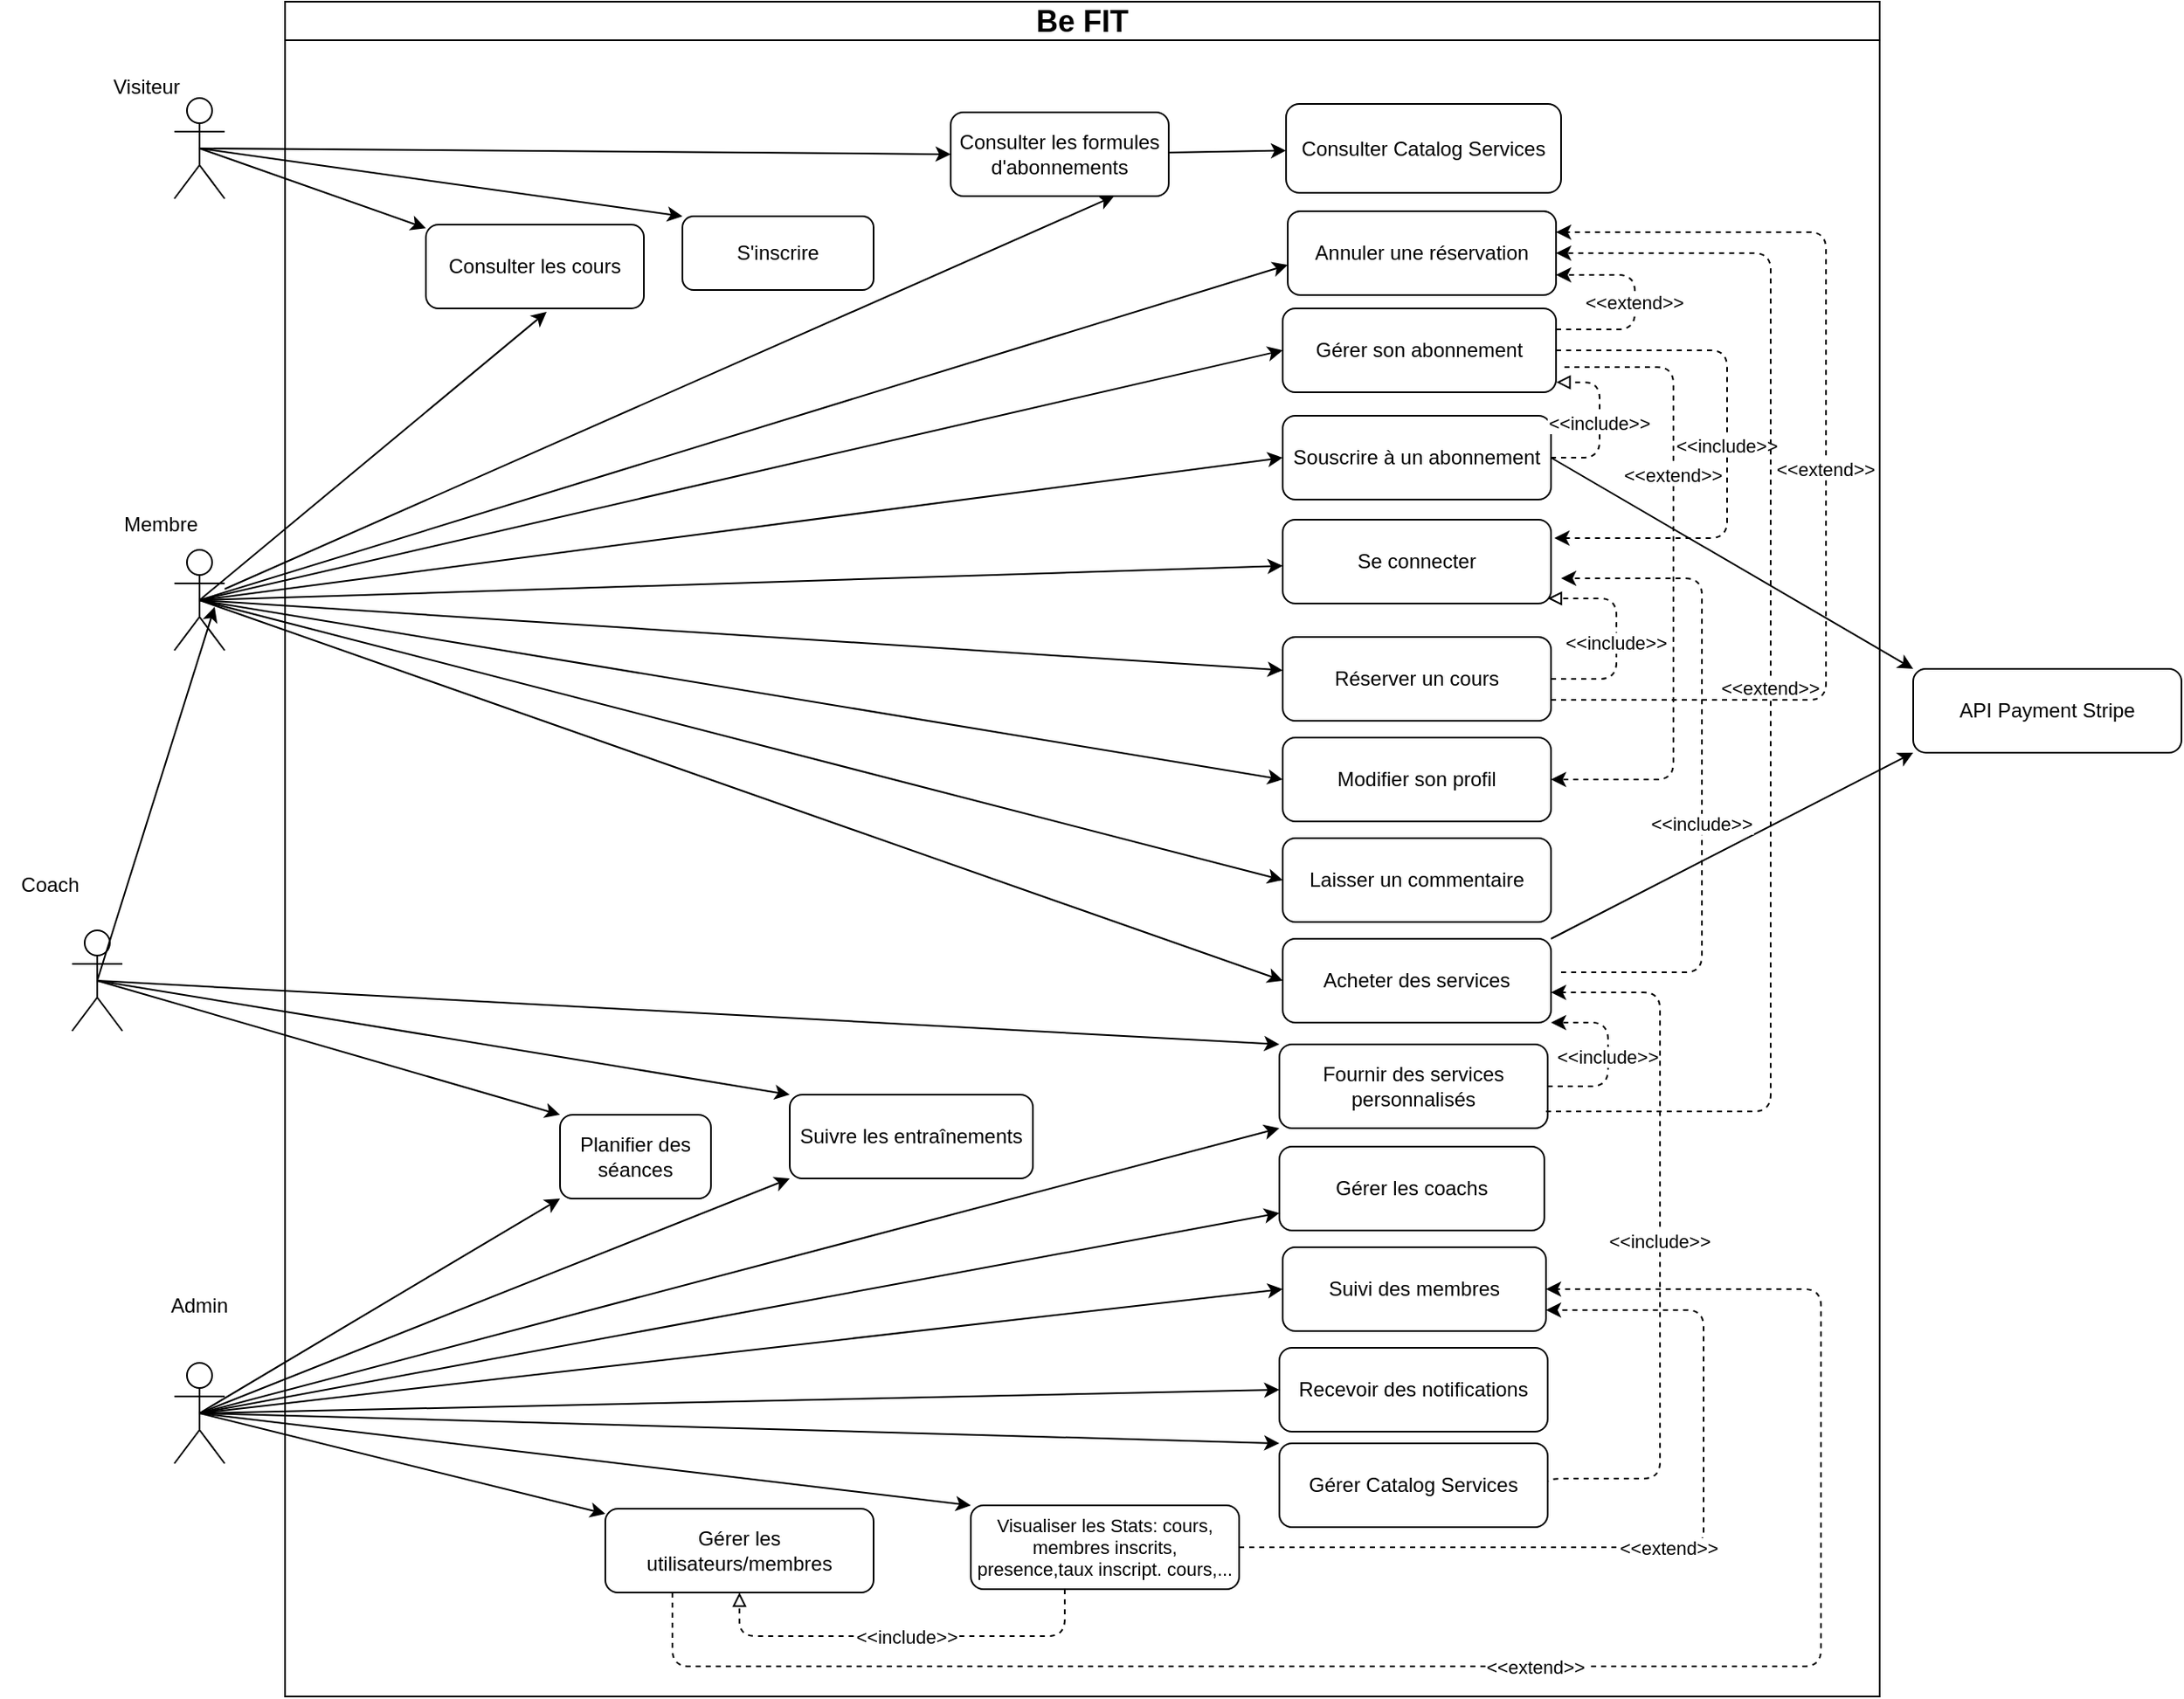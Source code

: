 <mxfile version="24.7.7">
  <diagram name="Page-1" id="NAnlpV8po5Nv_PaAFcBA">
    <mxGraphModel dx="2338" dy="1442" grid="0" gridSize="10" guides="1" tooltips="1" connect="1" arrows="1" fold="1" page="0" pageScale="1" pageWidth="827" pageHeight="1169" math="0" shadow="0">
      <root>
        <mxCell id="0" />
        <mxCell id="1" parent="0" />
        <mxCell id="6" value="Consulter les formules d&#39;abonnements" style="rounded=1;whiteSpace=wrap" parent="1" vertex="1">
          <mxGeometry x="402" y="-33" width="130" height="50" as="geometry" />
        </mxCell>
        <mxCell id="7" value="S&#39;inscrire" style="rounded=1;whiteSpace=wrap" parent="1" vertex="1">
          <mxGeometry x="242" y="29" width="114" height="44" as="geometry" />
        </mxCell>
        <mxCell id="8" value="Consulter les cours" style="rounded=1;whiteSpace=wrap" parent="1" vertex="1">
          <mxGeometry x="89" y="34" width="130" height="50" as="geometry" />
        </mxCell>
        <mxCell id="9" value="Consulter Catalog Services" style="rounded=1;whiteSpace=wrap" parent="1" vertex="1">
          <mxGeometry x="602" y="-38" width="164" height="53" as="geometry" />
        </mxCell>
        <mxCell id="10" value="Souscrire à un abonnement" style="rounded=1;whiteSpace=wrap" parent="1" vertex="1">
          <mxGeometry x="600" y="148" width="160" height="50" as="geometry" />
        </mxCell>
        <mxCell id="11" value="Réserver un cours" style="rounded=1;whiteSpace=wrap" parent="1" vertex="1">
          <mxGeometry x="600" y="280" width="160" height="50" as="geometry" />
        </mxCell>
        <mxCell id="12" value="Annuler une réservation" style="rounded=1;whiteSpace=wrap" parent="1" vertex="1">
          <mxGeometry x="603" y="26" width="160" height="50" as="geometry" />
        </mxCell>
        <mxCell id="13" value="Gérer son abonnement" style="rounded=1;whiteSpace=wrap" parent="1" vertex="1">
          <mxGeometry x="600" y="84" width="163" height="50" as="geometry" />
        </mxCell>
        <mxCell id="14" value="Se connecter" style="rounded=1;whiteSpace=wrap" parent="1" vertex="1">
          <mxGeometry x="600" y="210" width="160" height="50" as="geometry" />
        </mxCell>
        <mxCell id="15" value="Modifier son profil" style="rounded=1;whiteSpace=wrap" parent="1" vertex="1">
          <mxGeometry x="600" y="340" width="160" height="50" as="geometry" />
        </mxCell>
        <mxCell id="16" value="Laisser un commentaire" style="rounded=1;whiteSpace=wrap" parent="1" vertex="1">
          <mxGeometry x="600" y="400" width="160" height="50" as="geometry" />
        </mxCell>
        <mxCell id="17" value="Acheter des services" style="rounded=1;whiteSpace=wrap" parent="1" vertex="1">
          <mxGeometry x="600" y="460" width="160" height="50" as="geometry" />
        </mxCell>
        <mxCell id="18" value="Gérer Catalog Services" style="rounded=1;whiteSpace=wrap" parent="1" vertex="1">
          <mxGeometry x="598" y="761" width="160" height="50" as="geometry" />
        </mxCell>
        <mxCell id="19" value="&#xa;Visualiser les Stats: cours, membres inscrits, presence,taux inscript. cours,...&#xa;" style="rounded=1;whiteSpace=wrap;fontSize=11;" parent="1" vertex="1">
          <mxGeometry x="414" y="798" width="160" height="50" as="geometry" />
        </mxCell>
        <mxCell id="20" value="Recevoir des notifications" style="rounded=1;whiteSpace=wrap" parent="1" vertex="1">
          <mxGeometry x="598" y="704" width="160" height="50" as="geometry" />
        </mxCell>
        <mxCell id="21" value="Gérer les utilisateurs/membres" style="rounded=1;whiteSpace=wrap" parent="1" vertex="1">
          <mxGeometry x="196" y="800" width="160" height="50" as="geometry" />
        </mxCell>
        <mxCell id="22" value="Suivi des membres" style="rounded=1;whiteSpace=wrap" parent="1" vertex="1">
          <mxGeometry x="600" y="644" width="157" height="50" as="geometry" />
        </mxCell>
        <mxCell id="23" value="Gérer les coachs" style="rounded=1;whiteSpace=wrap" parent="1" vertex="1">
          <mxGeometry x="598" y="584" width="158" height="50" as="geometry" />
        </mxCell>
        <mxCell id="25" value="Planifier des séances" style="rounded=1;whiteSpace=wrap" parent="1" vertex="1">
          <mxGeometry x="169" y="565" width="90" height="50" as="geometry" />
        </mxCell>
        <mxCell id="26" value="Suivre les entraînements" style="rounded=1;whiteSpace=wrap" parent="1" vertex="1">
          <mxGeometry x="306" y="553" width="145" height="50" as="geometry" />
        </mxCell>
        <mxCell id="27" value="Fournir des services personnalisés" style="rounded=1;whiteSpace=wrap" parent="1" vertex="1">
          <mxGeometry x="598" y="523" width="160" height="50" as="geometry" />
        </mxCell>
        <mxCell id="28" style="rounded=1;entryX=0;entryY=0.5;entryDx=0;entryDy=0;exitX=0.5;exitY=0.5;exitDx=0;exitDy=0;exitPerimeter=0;" parent="1" source="KVx_jI3Rg1KagNch0SJf-57" target="6" edge="1">
          <mxGeometry relative="1" as="geometry">
            <mxPoint x="80" y="100" as="sourcePoint" />
          </mxGeometry>
        </mxCell>
        <mxCell id="29" style="rounded=1;entryX=0;entryY=0;entryDx=0;entryDy=0;exitX=0.5;exitY=0.5;exitDx=0;exitDy=0;exitPerimeter=0;" parent="1" source="KVx_jI3Rg1KagNch0SJf-57" target="7" edge="1">
          <mxGeometry relative="1" as="geometry">
            <mxPoint x="90" y="90" as="sourcePoint" />
          </mxGeometry>
        </mxCell>
        <mxCell id="30" style="rounded=1;exitX=0.5;exitY=0.5;exitDx=0;exitDy=0;exitPerimeter=0;" parent="1" source="KVx_jI3Rg1KagNch0SJf-57" target="8" edge="1">
          <mxGeometry relative="1" as="geometry">
            <mxPoint x="100" y="115" as="sourcePoint" />
          </mxGeometry>
        </mxCell>
        <mxCell id="31" style="rounded=1;" parent="1" source="6" target="9" edge="1">
          <mxGeometry relative="1" as="geometry" />
        </mxCell>
        <mxCell id="32" style="rounded=1;entryX=0;entryY=0.5;entryDx=0;entryDy=0;exitX=0.5;exitY=0.5;exitDx=0;exitDy=0;exitPerimeter=0;" parent="1" source="KVx_jI3Rg1KagNch0SJf-61" target="10" edge="1">
          <mxGeometry relative="1" as="geometry">
            <mxPoint x="100" y="257.593" as="sourcePoint" />
          </mxGeometry>
        </mxCell>
        <mxCell id="33" style="rounded=1;exitX=0.5;exitY=0.5;exitDx=0;exitDy=0;exitPerimeter=0;" parent="1" source="KVx_jI3Rg1KagNch0SJf-61" target="11" edge="1">
          <mxGeometry relative="1" as="geometry">
            <mxPoint x="100" y="267.581" as="sourcePoint" />
          </mxGeometry>
        </mxCell>
        <mxCell id="34" style="rounded=1;entryX=0;entryY=0.64;entryDx=0;entryDy=0;entryPerimeter=0;exitX=0.5;exitY=0.5;exitDx=0;exitDy=0;exitPerimeter=0;" parent="1" source="KVx_jI3Rg1KagNch0SJf-61" target="12" edge="1">
          <mxGeometry relative="1" as="geometry">
            <mxPoint x="94.764" y="250" as="sourcePoint" />
          </mxGeometry>
        </mxCell>
        <mxCell id="35" style="rounded=1;entryX=0;entryY=0.5;entryDx=0;entryDy=0;exitX=0.5;exitY=0.5;exitDx=0;exitDy=0;exitPerimeter=0;" parent="1" source="KVx_jI3Rg1KagNch0SJf-61" target="13" edge="1">
          <mxGeometry relative="1" as="geometry">
            <mxPoint x="100" y="252" as="sourcePoint" />
          </mxGeometry>
        </mxCell>
        <mxCell id="36" style="rounded=1;exitX=0.5;exitY=0.5;exitDx=0;exitDy=0;exitPerimeter=0;" parent="1" source="KVx_jI3Rg1KagNch0SJf-61" target="14" edge="1">
          <mxGeometry relative="1" as="geometry">
            <mxPoint x="100" y="263.065" as="sourcePoint" />
          </mxGeometry>
        </mxCell>
        <mxCell id="37" style="rounded=1;entryX=0;entryY=0.5;entryDx=0;entryDy=0;exitX=0.5;exitY=0.5;exitDx=0;exitDy=0;exitPerimeter=0;" parent="1" source="KVx_jI3Rg1KagNch0SJf-61" target="15" edge="1">
          <mxGeometry relative="1" as="geometry">
            <mxPoint x="100" y="272.407" as="sourcePoint" />
          </mxGeometry>
        </mxCell>
        <mxCell id="38" style="rounded=1;entryX=0;entryY=0.5;entryDx=0;entryDy=0;exitX=0.5;exitY=0.5;exitDx=0;exitDy=0;exitPerimeter=0;" parent="1" source="KVx_jI3Rg1KagNch0SJf-61" target="16" edge="1">
          <mxGeometry relative="1" as="geometry">
            <mxPoint x="100" y="276.852" as="sourcePoint" />
          </mxGeometry>
        </mxCell>
        <mxCell id="39" style="rounded=1;entryX=0;entryY=0.5;entryDx=0;entryDy=0;exitX=0.5;exitY=0.5;exitDx=0;exitDy=0;exitPerimeter=0;" parent="1" source="KVx_jI3Rg1KagNch0SJf-61" target="17" edge="1">
          <mxGeometry relative="1" as="geometry">
            <mxPoint x="96.818" y="280" as="sourcePoint" />
            <mxPoint x="600" y="460" as="targetPoint" />
          </mxGeometry>
        </mxCell>
        <mxCell id="40" style="rounded=1;exitX=0.5;exitY=0.5;exitDx=0;exitDy=0;exitPerimeter=0;entryX=0;entryY=0;entryDx=0;entryDy=0;" parent="1" source="KVx_jI3Rg1KagNch0SJf-62" target="18" edge="1">
          <mxGeometry relative="1" as="geometry">
            <mxPoint x="92.4" y="430" as="sourcePoint" />
            <mxPoint x="447" y="763" as="targetPoint" />
          </mxGeometry>
        </mxCell>
        <mxCell id="41" style="rounded=1;exitX=0.5;exitY=0.5;exitDx=0;exitDy=0;exitPerimeter=0;entryX=0;entryY=0;entryDx=0;entryDy=0;" parent="1" source="KVx_jI3Rg1KagNch0SJf-62" target="19" edge="1">
          <mxGeometry relative="1" as="geometry">
            <mxPoint x="85.312" y="430" as="sourcePoint" />
            <mxPoint x="276" y="760" as="targetPoint" />
          </mxGeometry>
        </mxCell>
        <mxCell id="43" style="rounded=1;exitX=0.5;exitY=0.5;exitDx=0;exitDy=0;exitPerimeter=0;entryX=0;entryY=0.06;entryDx=0;entryDy=0;entryPerimeter=0;" parent="1" source="KVx_jI3Rg1KagNch0SJf-62" target="21" edge="1">
          <mxGeometry relative="1" as="geometry">
            <mxPoint x="82.606" y="430" as="sourcePoint" />
            <mxPoint x="107" y="786" as="targetPoint" />
          </mxGeometry>
        </mxCell>
        <mxCell id="44" style="rounded=1;entryX=0;entryY=0.5;entryDx=0;entryDy=0;exitX=0.5;exitY=0.5;exitDx=0;exitDy=0;exitPerimeter=0;" parent="1" source="KVx_jI3Rg1KagNch0SJf-62" target="22" edge="1">
          <mxGeometry relative="1" as="geometry">
            <mxPoint x="100" y="424.63" as="sourcePoint" />
          </mxGeometry>
        </mxCell>
        <mxCell id="45" style="rounded=1;exitX=0.5;exitY=0.5;exitDx=0;exitDy=0;exitPerimeter=0;" parent="1" source="KVx_jI3Rg1KagNch0SJf-62" target="23" edge="1">
          <mxGeometry relative="1" as="geometry">
            <mxPoint x="76.023" y="430" as="sourcePoint" />
          </mxGeometry>
        </mxCell>
        <mxCell id="46" style="rounded=1;exitX=0.5;exitY=0.5;exitDx=0;exitDy=0;exitPerimeter=0;entryX=0;entryY=0.5;entryDx=0;entryDy=0;" parent="1" source="KVx_jI3Rg1KagNch0SJf-62" target="20" edge="1">
          <mxGeometry relative="1" as="geometry">
            <mxPoint x="100" y="429.074" as="sourcePoint" />
            <mxPoint x="590" y="710" as="targetPoint" />
          </mxGeometry>
        </mxCell>
        <mxCell id="47" style="rounded=1;exitX=0.5;exitY=0.5;exitDx=0;exitDy=0;exitPerimeter=0;entryX=0;entryY=0;entryDx=0;entryDy=0;" parent="1" source="KVx_jI3Rg1KagNch0SJf-68" target="25" edge="1">
          <mxGeometry relative="1" as="geometry">
            <mxPoint x="66.875" y="580" as="sourcePoint" />
            <mxPoint x="590" y="646" as="targetPoint" />
          </mxGeometry>
        </mxCell>
        <mxCell id="48" style="rounded=1;exitX=0.5;exitY=0.5;exitDx=0;exitDy=0;exitPerimeter=0;entryX=0;entryY=0;entryDx=0;entryDy=0;" parent="1" source="KVx_jI3Rg1KagNch0SJf-68" target="26" edge="1">
          <mxGeometry relative="1" as="geometry">
            <mxPoint x="77.5" y="580" as="sourcePoint" />
            <mxPoint x="314" y="565" as="targetPoint" />
          </mxGeometry>
        </mxCell>
        <mxCell id="49" style="rounded=1;exitX=0.5;exitY=0.5;exitDx=0;exitDy=0;exitPerimeter=0;entryX=0;entryY=0;entryDx=0;entryDy=0;" parent="1" source="KVx_jI3Rg1KagNch0SJf-68" target="27" edge="1">
          <mxGeometry relative="1" as="geometry">
            <mxPoint x="88.125" y="580" as="sourcePoint" />
            <mxPoint x="597" y="603" as="targetPoint" />
          </mxGeometry>
        </mxCell>
        <mxCell id="50" value="&lt;&lt;include&gt;&gt;" style="edgeStyle=orthogonalEdgeStyle;endArrow=block;endFill=0;dashed=1;exitX=1;exitY=0.5;exitDx=0;exitDy=0;entryX=1.001;entryY=0.881;entryDx=0;entryDy=0;entryPerimeter=0;" parent="1" source="10" target="13" edge="1">
          <mxGeometry relative="1" as="geometry">
            <mxPoint x="760" y="130" as="targetPoint" />
            <Array as="points">
              <mxPoint x="789" y="173" />
              <mxPoint x="789" y="128" />
            </Array>
          </mxGeometry>
        </mxCell>
        <mxCell id="51" value="&lt;&lt;include&gt;&gt;" style="edgeStyle=orthogonalEdgeStyle;endArrow=block;endFill=0;dashed=1;exitX=1;exitY=0.5;exitDx=0;exitDy=0;" parent="1" source="11" edge="1">
          <mxGeometry x="-0.047" relative="1" as="geometry">
            <mxPoint x="758" y="257" as="targetPoint" />
            <Array as="points">
              <mxPoint x="799" y="305" />
              <mxPoint x="799" y="257" />
            </Array>
            <mxPoint as="offset" />
          </mxGeometry>
        </mxCell>
        <mxCell id="52" value="&lt;&lt;include&gt;&gt;" style="edgeStyle=orthogonalEdgeStyle;endArrow=block;endFill=0;dashed=1;entryX=0.5;entryY=1;entryDx=0;entryDy=0;" parent="1" source="19" target="21" edge="1">
          <mxGeometry x="-0.015" relative="1" as="geometry">
            <mxPoint x="392" y="891" as="sourcePoint" />
            <Array as="points">
              <mxPoint x="470" y="876" />
              <mxPoint x="276" y="876" />
            </Array>
            <mxPoint as="offset" />
          </mxGeometry>
        </mxCell>
        <mxCell id="KVx_jI3Rg1KagNch0SJf-57" value="" style="shape=umlActor;verticalLabelPosition=bottom;verticalAlign=top;html=1;outlineConnect=0;" parent="1" vertex="1">
          <mxGeometry x="-61" y="-41.5" width="30" height="60" as="geometry" />
        </mxCell>
        <mxCell id="KVx_jI3Rg1KagNch0SJf-60" value="Visiteur" style="text;html=1;align=center;verticalAlign=middle;resizable=0;points=[];autosize=1;strokeColor=none;fillColor=none;" parent="1" vertex="1">
          <mxGeometry x="-108" y="-63" width="60" height="30" as="geometry" />
        </mxCell>
        <mxCell id="KVx_jI3Rg1KagNch0SJf-61" value="" style="shape=umlActor;verticalLabelPosition=bottom;verticalAlign=top;html=1;outlineConnect=0;" parent="1" vertex="1">
          <mxGeometry x="-61" y="228" width="30" height="60" as="geometry" />
        </mxCell>
        <mxCell id="KVx_jI3Rg1KagNch0SJf-62" value="" style="shape=umlActor;verticalLabelPosition=bottom;verticalAlign=top;html=1;outlineConnect=0;" parent="1" vertex="1">
          <mxGeometry x="-61" y="713" width="30" height="60" as="geometry" />
        </mxCell>
        <mxCell id="KVx_jI3Rg1KagNch0SJf-66" value="Admin" style="text;html=1;align=center;verticalAlign=middle;whiteSpace=wrap;rounded=0;" parent="1" vertex="1">
          <mxGeometry x="-76" y="664" width="60" height="30" as="geometry" />
        </mxCell>
        <mxCell id="KVx_jI3Rg1KagNch0SJf-67" value="Membre" style="text;html=1;align=center;verticalAlign=middle;whiteSpace=wrap;rounded=0;" parent="1" vertex="1">
          <mxGeometry x="-99" y="198" width="60" height="30" as="geometry" />
        </mxCell>
        <mxCell id="KVx_jI3Rg1KagNch0SJf-68" value="" style="shape=umlActor;verticalLabelPosition=bottom;verticalAlign=top;html=1;outlineConnect=0;" parent="1" vertex="1">
          <mxGeometry x="-122" y="455" width="30" height="60" as="geometry" />
        </mxCell>
        <mxCell id="KVx_jI3Rg1KagNch0SJf-69" value="Coach" style="text;html=1;align=center;verticalAlign=middle;whiteSpace=wrap;rounded=0;" parent="1" vertex="1">
          <mxGeometry x="-165" y="413" width="60" height="30" as="geometry" />
        </mxCell>
        <mxCell id="qZKsJLmDGMZFvN5hdc6K-56" value="API Payment Stripe" style="rounded=1;whiteSpace=wrap" parent="1" vertex="1">
          <mxGeometry x="976" y="299" width="160" height="50" as="geometry" />
        </mxCell>
        <mxCell id="qZKsJLmDGMZFvN5hdc6K-57" value="" style="endArrow=classic;html=1;rounded=0;entryX=0;entryY=0;entryDx=0;entryDy=0;exitX=1;exitY=0.5;exitDx=0;exitDy=0;" parent="1" source="10" target="qZKsJLmDGMZFvN5hdc6K-56" edge="1">
          <mxGeometry width="50" height="50" relative="1" as="geometry">
            <mxPoint x="397" y="415" as="sourcePoint" />
            <mxPoint x="447" y="365" as="targetPoint" />
          </mxGeometry>
        </mxCell>
        <mxCell id="qZKsJLmDGMZFvN5hdc6K-58" value="" style="endArrow=classic;html=1;rounded=0;entryX=0;entryY=1;entryDx=0;entryDy=0;exitX=1;exitY=0;exitDx=0;exitDy=0;" parent="1" source="17" target="qZKsJLmDGMZFvN5hdc6K-56" edge="1">
          <mxGeometry width="50" height="50" relative="1" as="geometry">
            <mxPoint x="397" y="415" as="sourcePoint" />
            <mxPoint x="447" y="365" as="targetPoint" />
          </mxGeometry>
        </mxCell>
        <mxCell id="NJYBeWLR2BhXSszBbY7c-60" value="" style="endArrow=classic;html=1;rounded=0;exitX=0.5;exitY=0.5;exitDx=0;exitDy=0;exitPerimeter=0;entryX=0;entryY=1;entryDx=0;entryDy=0;" parent="1" source="KVx_jI3Rg1KagNch0SJf-62" target="25" edge="1">
          <mxGeometry width="50" height="50" relative="1" as="geometry">
            <mxPoint x="669" y="529" as="sourcePoint" />
            <mxPoint x="719" y="479" as="targetPoint" />
          </mxGeometry>
        </mxCell>
        <mxCell id="NJYBeWLR2BhXSszBbY7c-61" value="" style="endArrow=classic;html=1;rounded=0;exitX=0.5;exitY=0.5;exitDx=0;exitDy=0;exitPerimeter=0;entryX=0;entryY=1;entryDx=0;entryDy=0;" parent="1" source="KVx_jI3Rg1KagNch0SJf-62" target="26" edge="1">
          <mxGeometry width="50" height="50" relative="1" as="geometry">
            <mxPoint x="669" y="529" as="sourcePoint" />
            <mxPoint x="353" y="656" as="targetPoint" />
          </mxGeometry>
        </mxCell>
        <mxCell id="NJYBeWLR2BhXSszBbY7c-62" value="" style="endArrow=classic;html=1;rounded=0;exitX=0.5;exitY=0.5;exitDx=0;exitDy=0;exitPerimeter=0;entryX=0;entryY=1;entryDx=0;entryDy=0;" parent="1" source="KVx_jI3Rg1KagNch0SJf-62" target="27" edge="1">
          <mxGeometry width="50" height="50" relative="1" as="geometry">
            <mxPoint x="669" y="677" as="sourcePoint" />
            <mxPoint x="719" y="627" as="targetPoint" />
          </mxGeometry>
        </mxCell>
        <mxCell id="NJYBeWLR2BhXSszBbY7c-65" value="" style="endArrow=classic;html=1;rounded=0;entryX=0.75;entryY=1;entryDx=0;entryDy=0;" parent="1" source="KVx_jI3Rg1KagNch0SJf-61" target="6" edge="1">
          <mxGeometry width="50" height="50" relative="1" as="geometry">
            <mxPoint x="669" y="258" as="sourcePoint" />
            <mxPoint x="521" y="21" as="targetPoint" />
          </mxGeometry>
        </mxCell>
        <mxCell id="NJYBeWLR2BhXSszBbY7c-70" value="" style="endArrow=classic;html=1;rounded=0;exitX=0.5;exitY=0.5;exitDx=0;exitDy=0;exitPerimeter=0;entryX=0.554;entryY=1.04;entryDx=0;entryDy=0;entryPerimeter=0;" parent="1" source="KVx_jI3Rg1KagNch0SJf-61" target="8" edge="1">
          <mxGeometry width="50" height="50" relative="1" as="geometry">
            <mxPoint x="60" y="200" as="sourcePoint" />
            <mxPoint x="212" y="85" as="targetPoint" />
          </mxGeometry>
        </mxCell>
        <mxCell id="n6asKkfDT6sdKLpLVD0F-74" value="" style="endArrow=classic;html=1;rounded=0;exitX=0.5;exitY=0.5;exitDx=0;exitDy=0;exitPerimeter=0;" parent="1" source="KVx_jI3Rg1KagNch0SJf-68" edge="1">
          <mxGeometry width="50" height="50" relative="1" as="geometry">
            <mxPoint x="415" y="411" as="sourcePoint" />
            <mxPoint x="-37" y="262" as="targetPoint" />
          </mxGeometry>
        </mxCell>
        <mxCell id="n6asKkfDT6sdKLpLVD0F-77" value="&lt;font style=&quot;font-size: 18px;&quot;&gt;Be FIT&lt;/font&gt;" style="swimlane;whiteSpace=wrap;html=1;startSize=23;" parent="1" vertex="1">
          <mxGeometry x="5" y="-99" width="951" height="1011" as="geometry" />
        </mxCell>
        <mxCell id="n6asKkfDT6sdKLpLVD0F-78" style="edgeStyle=orthogonalEdgeStyle;rounded=0;orthogonalLoop=1;jettySize=auto;html=1;exitX=0.5;exitY=1;exitDx=0;exitDy=0;" parent="n6asKkfDT6sdKLpLVD0F-77" edge="1">
          <mxGeometry relative="1" as="geometry">
            <mxPoint x="315" y="585" as="sourcePoint" />
            <mxPoint x="315" y="585" as="targetPoint" />
          </mxGeometry>
        </mxCell>
        <mxCell id="n6asKkfDT6sdKLpLVD0F-92" value="&lt;&lt;include&gt;&gt;" style="edgeStyle=orthogonalEdgeStyle;rounded=1;dashed=1;" parent="n6asKkfDT6sdKLpLVD0F-77" edge="1">
          <mxGeometry x="-0.141" relative="1" as="geometry">
            <mxPoint x="761" y="579" as="sourcePoint" />
            <mxPoint x="761" y="344" as="targetPoint" />
            <Array as="points">
              <mxPoint x="845" y="579" />
              <mxPoint x="845" y="344" />
            </Array>
            <mxPoint as="offset" />
          </mxGeometry>
        </mxCell>
        <mxCell id="n6asKkfDT6sdKLpLVD0F-81" value="&lt;&lt;include&gt;&gt;" style="edgeStyle=orthogonalEdgeStyle;rounded=1;dashed=1;entryX=1;entryY=1;entryDx=0;entryDy=0;" parent="1" source="27" target="17" edge="1">
          <mxGeometry relative="1" as="geometry">
            <mxPoint x="777" y="545" as="sourcePoint" />
            <mxPoint x="657" y="505" as="targetPoint" />
            <Array as="points">
              <mxPoint x="794" y="548" />
              <mxPoint x="794" y="510" />
            </Array>
          </mxGeometry>
        </mxCell>
        <mxCell id="n6asKkfDT6sdKLpLVD0F-84" value="&lt;&lt;include&gt;&gt;" style="edgeStyle=orthogonalEdgeStyle;rounded=1;dashed=1;exitX=1;exitY=0.5;exitDx=0;exitDy=0;" parent="1" source="18" edge="1">
          <mxGeometry relative="1" as="geometry">
            <mxPoint x="884" y="667" as="sourcePoint" />
            <mxPoint x="760" y="492" as="targetPoint" />
            <Array as="points">
              <mxPoint x="758" y="782" />
              <mxPoint x="825" y="782" />
              <mxPoint x="825" y="492" />
            </Array>
          </mxGeometry>
        </mxCell>
        <mxCell id="n6asKkfDT6sdKLpLVD0F-85" value="&lt;&lt;include&gt;&gt;" style="edgeStyle=orthogonalEdgeStyle;rounded=1;dashed=1;exitX=1;exitY=0.5;exitDx=0;exitDy=0;" parent="1" source="13" edge="1">
          <mxGeometry relative="1" as="geometry">
            <mxPoint x="764" y="116" as="sourcePoint" />
            <mxPoint x="762" y="221" as="targetPoint" />
            <Array as="points">
              <mxPoint x="865" y="109" />
              <mxPoint x="865" y="221" />
            </Array>
          </mxGeometry>
        </mxCell>
        <mxCell id="n6asKkfDT6sdKLpLVD0F-87" value="&lt;&lt;extend&gt;&gt;" style="edgeStyle=orthogonalEdgeStyle;rounded=1;dashed=1;entryX=1;entryY=0.5;entryDx=0;entryDy=0;" parent="1" target="12" edge="1">
          <mxGeometry relative="1" as="geometry">
            <mxPoint x="757" y="563" as="sourcePoint" />
            <mxPoint x="990" y="392" as="targetPoint" />
            <Array as="points">
              <mxPoint x="891" y="563" />
              <mxPoint x="891" y="51" />
            </Array>
            <mxPoint as="offset" />
          </mxGeometry>
        </mxCell>
        <mxCell id="n6asKkfDT6sdKLpLVD0F-89" value="&lt;&lt;extend&gt;&gt;" style="edgeStyle=orthogonalEdgeStyle;rounded=1;dashed=1;entryX=1;entryY=0.25;entryDx=0;entryDy=0;exitX=1;exitY=0.75;exitDx=0;exitDy=0;" parent="1" source="11" target="12" edge="1">
          <mxGeometry relative="1" as="geometry">
            <mxPoint x="946" y="164" as="sourcePoint" />
            <mxPoint x="1176" y="-6" as="targetPoint" />
            <Array as="points">
              <mxPoint x="924" y="318" />
              <mxPoint x="924" y="39" />
            </Array>
          </mxGeometry>
        </mxCell>
        <mxCell id="n6asKkfDT6sdKLpLVD0F-90" value="&lt;&lt;extend&gt;&gt;" style="edgeStyle=orthogonalEdgeStyle;rounded=1;dashed=1;entryX=1;entryY=0.75;entryDx=0;entryDy=0;exitX=1;exitY=0.25;exitDx=0;exitDy=0;" parent="1" source="13" target="12" edge="1">
          <mxGeometry relative="1" as="geometry">
            <mxPoint x="1041" y="49" as="sourcePoint" />
            <mxPoint x="1271" y="-121" as="targetPoint" />
            <Array as="points">
              <mxPoint x="810" y="97" />
              <mxPoint x="810" y="64" />
              <mxPoint x="763" y="64" />
            </Array>
          </mxGeometry>
        </mxCell>
        <mxCell id="n6asKkfDT6sdKLpLVD0F-91" value="&lt;&lt;extend&gt;&gt;" style="edgeStyle=orthogonalEdgeStyle;rounded=1;dashed=1;entryX=1;entryY=0.5;entryDx=0;entryDy=0;" parent="1" target="15" edge="1">
          <mxGeometry x="-0.328" relative="1" as="geometry">
            <mxPoint x="768" y="119" as="sourcePoint" />
            <mxPoint x="1082" y="-30.5" as="targetPoint" />
            <Array as="points">
              <mxPoint x="833" y="119" />
              <mxPoint x="833" y="365" />
            </Array>
            <mxPoint as="offset" />
          </mxGeometry>
        </mxCell>
        <mxCell id="cA3ww9-dxl-ybnLsPIU9-52" value="&lt;&lt;extend&gt;&gt;" style="edgeStyle=orthogonalEdgeStyle;rounded=1;dashed=1;exitX=1;exitY=0.5;exitDx=0;exitDy=0;entryX=1;entryY=0.75;entryDx=0;entryDy=0;" edge="1" parent="1" source="19" target="22">
          <mxGeometry relative="1" as="geometry">
            <mxPoint x="892" y="723" as="sourcePoint" />
            <mxPoint x="798" y="607" as="targetPoint" />
            <Array as="points">
              <mxPoint x="851" y="823" />
              <mxPoint x="851" y="682" />
            </Array>
          </mxGeometry>
        </mxCell>
        <mxCell id="cA3ww9-dxl-ybnLsPIU9-53" value="&lt;&lt;extend&gt;&gt;" style="edgeStyle=orthogonalEdgeStyle;rounded=1;dashed=1;entryX=1;entryY=0.5;entryDx=0;entryDy=0;exitX=0.25;exitY=1;exitDx=0;exitDy=0;" edge="1" parent="1" source="21" target="22">
          <mxGeometry relative="1" as="geometry">
            <mxPoint x="224" y="904" as="sourcePoint" />
            <mxPoint x="760" y="656" as="targetPoint" />
            <Array as="points">
              <mxPoint x="236" y="894" />
              <mxPoint x="921" y="894" />
              <mxPoint x="921" y="669" />
            </Array>
          </mxGeometry>
        </mxCell>
      </root>
    </mxGraphModel>
  </diagram>
</mxfile>
